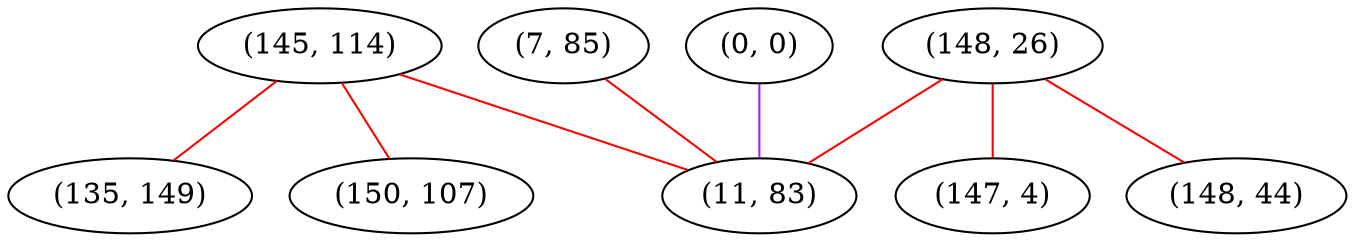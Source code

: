 graph "" {
"(145, 114)";
"(148, 26)";
"(7, 85)";
"(147, 4)";
"(0, 0)";
"(148, 44)";
"(135, 149)";
"(150, 107)";
"(11, 83)";
"(145, 114)" -- "(150, 107)"  [color=red, key=0, weight=1];
"(145, 114)" -- "(135, 149)"  [color=red, key=0, weight=1];
"(145, 114)" -- "(11, 83)"  [color=red, key=0, weight=1];
"(148, 26)" -- "(148, 44)"  [color=red, key=0, weight=1];
"(148, 26)" -- "(147, 4)"  [color=red, key=0, weight=1];
"(148, 26)" -- "(11, 83)"  [color=red, key=0, weight=1];
"(7, 85)" -- "(11, 83)"  [color=red, key=0, weight=1];
"(0, 0)" -- "(11, 83)"  [color=purple, key=0, weight=4];
}
